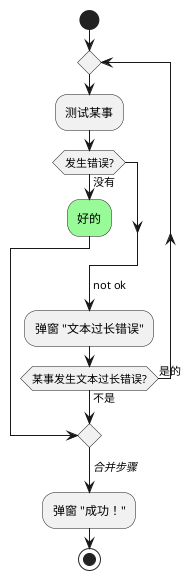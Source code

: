 @startuml
start
repeat
  :测试某事;
    if (发生错误?) then (没有)
      #palegreen:好的;
      break
    endif
    ->not ok;
    :弹窗 "文本过长错误";
repeat while (某事发生文本过长错误?) is (是的) not (不是)
->//合并步骤//;
:弹窗 "成功！";
stop
@enduml